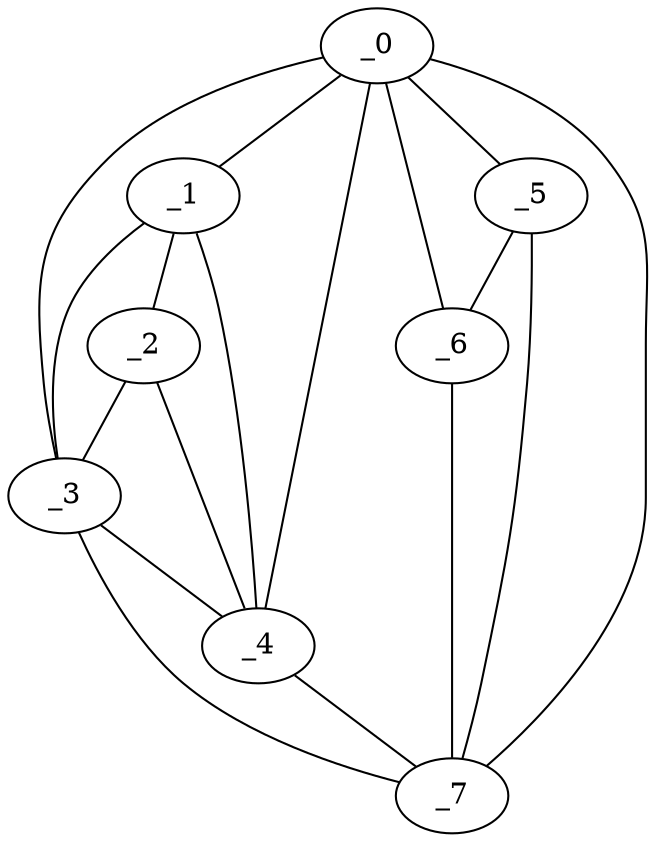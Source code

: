 graph "obj50__240.gxl" {
	_0	 [x=47,
		y=39];
	_1	 [x=65,
		y=24];
	_0 -- _1	 [valence=2];
	_3	 [x=73,
		y=10];
	_0 -- _3	 [valence=1];
	_4	 [x=82,
		y=39];
	_0 -- _4	 [valence=1];
	_5	 [x=94,
		y=84];
	_0 -- _5	 [valence=2];
	_6	 [x=96,
		y=115];
	_0 -- _6	 [valence=1];
	_7	 [x=98,
		y=66];
	_0 -- _7	 [valence=2];
	_2	 [x=70,
		y=17];
	_1 -- _2	 [valence=2];
	_1 -- _3	 [valence=2];
	_1 -- _4	 [valence=2];
	_2 -- _3	 [valence=2];
	_2 -- _4	 [valence=1];
	_3 -- _4	 [valence=2];
	_3 -- _7	 [valence=1];
	_4 -- _7	 [valence=1];
	_5 -- _6	 [valence=2];
	_5 -- _7	 [valence=1];
	_6 -- _7	 [valence=1];
}
